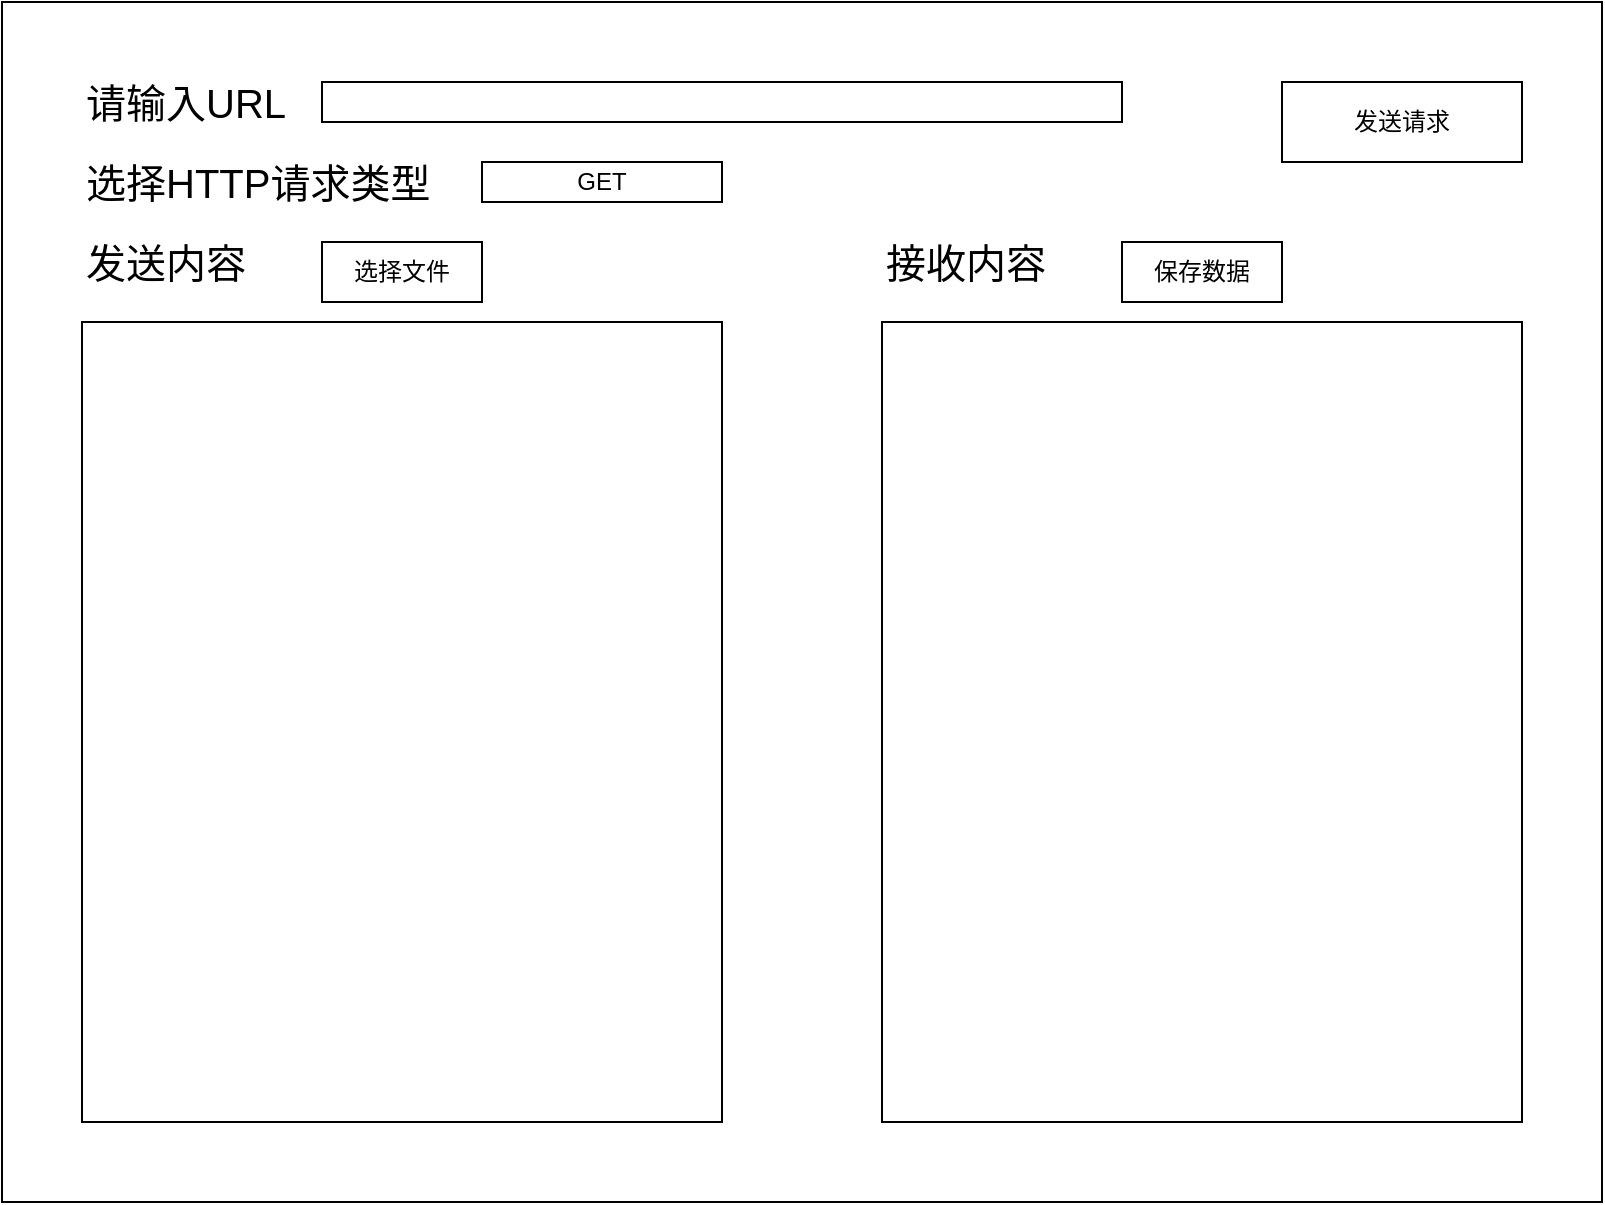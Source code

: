 <mxfile version="16.5.1" type="device"><diagram id="QDyAxJOrPgWIMXrQL1Ln" name="第 1 页"><mxGraphModel dx="1084" dy="737" grid="1" gridSize="10" guides="1" tooltips="1" connect="1" arrows="1" fold="1" page="1" pageScale="1" pageWidth="827" pageHeight="1169" math="0" shadow="0"><root><mxCell id="0"/><mxCell id="1" parent="0"/><mxCell id="7yhEo2V-F6SR5MsIu5yR-1" value="" style="rounded=0;whiteSpace=wrap;html=1;fillColor=none;" parent="1" vertex="1"><mxGeometry width="800" height="600" as="geometry"/></mxCell><mxCell id="7yhEo2V-F6SR5MsIu5yR-2" value="GET" style="rounded=0;whiteSpace=wrap;html=1;fillColor=none;" parent="1" vertex="1"><mxGeometry x="240" y="80" width="120" height="20" as="geometry"/></mxCell><mxCell id="7yhEo2V-F6SR5MsIu5yR-3" value="发送请求" style="rounded=0;whiteSpace=wrap;html=1;fillColor=none;" parent="1" vertex="1"><mxGeometry x="640" y="40" width="120" height="40" as="geometry"/></mxCell><mxCell id="7yhEo2V-F6SR5MsIu5yR-4" value="" style="rounded=0;whiteSpace=wrap;html=1;fillColor=none;imageWidth=24;" parent="1" vertex="1"><mxGeometry x="40" y="160" width="320" height="400" as="geometry"/></mxCell><mxCell id="7yhEo2V-F6SR5MsIu5yR-5" value="" style="rounded=0;whiteSpace=wrap;html=1;fillColor=none;" parent="1" vertex="1"><mxGeometry x="440" y="160" width="320" height="400" as="geometry"/></mxCell><mxCell id="7yhEo2V-F6SR5MsIu5yR-6" value="&lt;font style=&quot;font-size: 20px&quot;&gt;发送内容&lt;/font&gt;" style="text;html=1;align=left;verticalAlign=middle;resizable=0;points=[];autosize=1;strokeColor=none;fillColor=none;" parent="1" vertex="1"><mxGeometry x="40" y="120" width="100" height="20" as="geometry"/></mxCell><mxCell id="7yhEo2V-F6SR5MsIu5yR-7" value="&lt;span style=&quot;font-size: 20px&quot;&gt;接收内容&lt;/span&gt;" style="text;html=1;align=left;verticalAlign=middle;resizable=0;points=[];autosize=1;strokeColor=none;fillColor=none;" parent="1" vertex="1"><mxGeometry x="440" y="120" width="100" height="20" as="geometry"/></mxCell><mxCell id="7yhEo2V-F6SR5MsIu5yR-8" value="&lt;font style=&quot;font-size: 20px&quot;&gt;选择HTTP请求类型&lt;/font&gt;" style="text;html=1;align=left;verticalAlign=middle;resizable=0;points=[];autosize=1;strokeColor=none;fillColor=none;" parent="1" vertex="1"><mxGeometry x="40" y="80" width="190" height="20" as="geometry"/></mxCell><mxCell id="7yhEo2V-F6SR5MsIu5yR-10" value="&lt;font style=&quot;font-size: 20px&quot;&gt;请输入URL&lt;/font&gt;" style="text;html=1;align=left;verticalAlign=middle;resizable=0;points=[];autosize=1;strokeColor=none;fillColor=none;" parent="1" vertex="1"><mxGeometry x="40" y="40" width="120" height="20" as="geometry"/></mxCell><mxCell id="7yhEo2V-F6SR5MsIu5yR-11" value="" style="rounded=0;whiteSpace=wrap;html=1;fontSize=20;fillColor=none;" parent="1" vertex="1"><mxGeometry x="160" y="40" width="400" height="20" as="geometry"/></mxCell><mxCell id="RtRE5y-VhCH_nN4ye59J-1" value="选择文件" style="rounded=0;whiteSpace=wrap;html=1;fillColor=none;" vertex="1" parent="1"><mxGeometry x="160" y="120" width="80" height="30" as="geometry"/></mxCell><mxCell id="RtRE5y-VhCH_nN4ye59J-2" value="保存数据" style="rounded=0;whiteSpace=wrap;html=1;fillColor=none;" vertex="1" parent="1"><mxGeometry x="560" y="120" width="80" height="30" as="geometry"/></mxCell></root></mxGraphModel></diagram></mxfile>